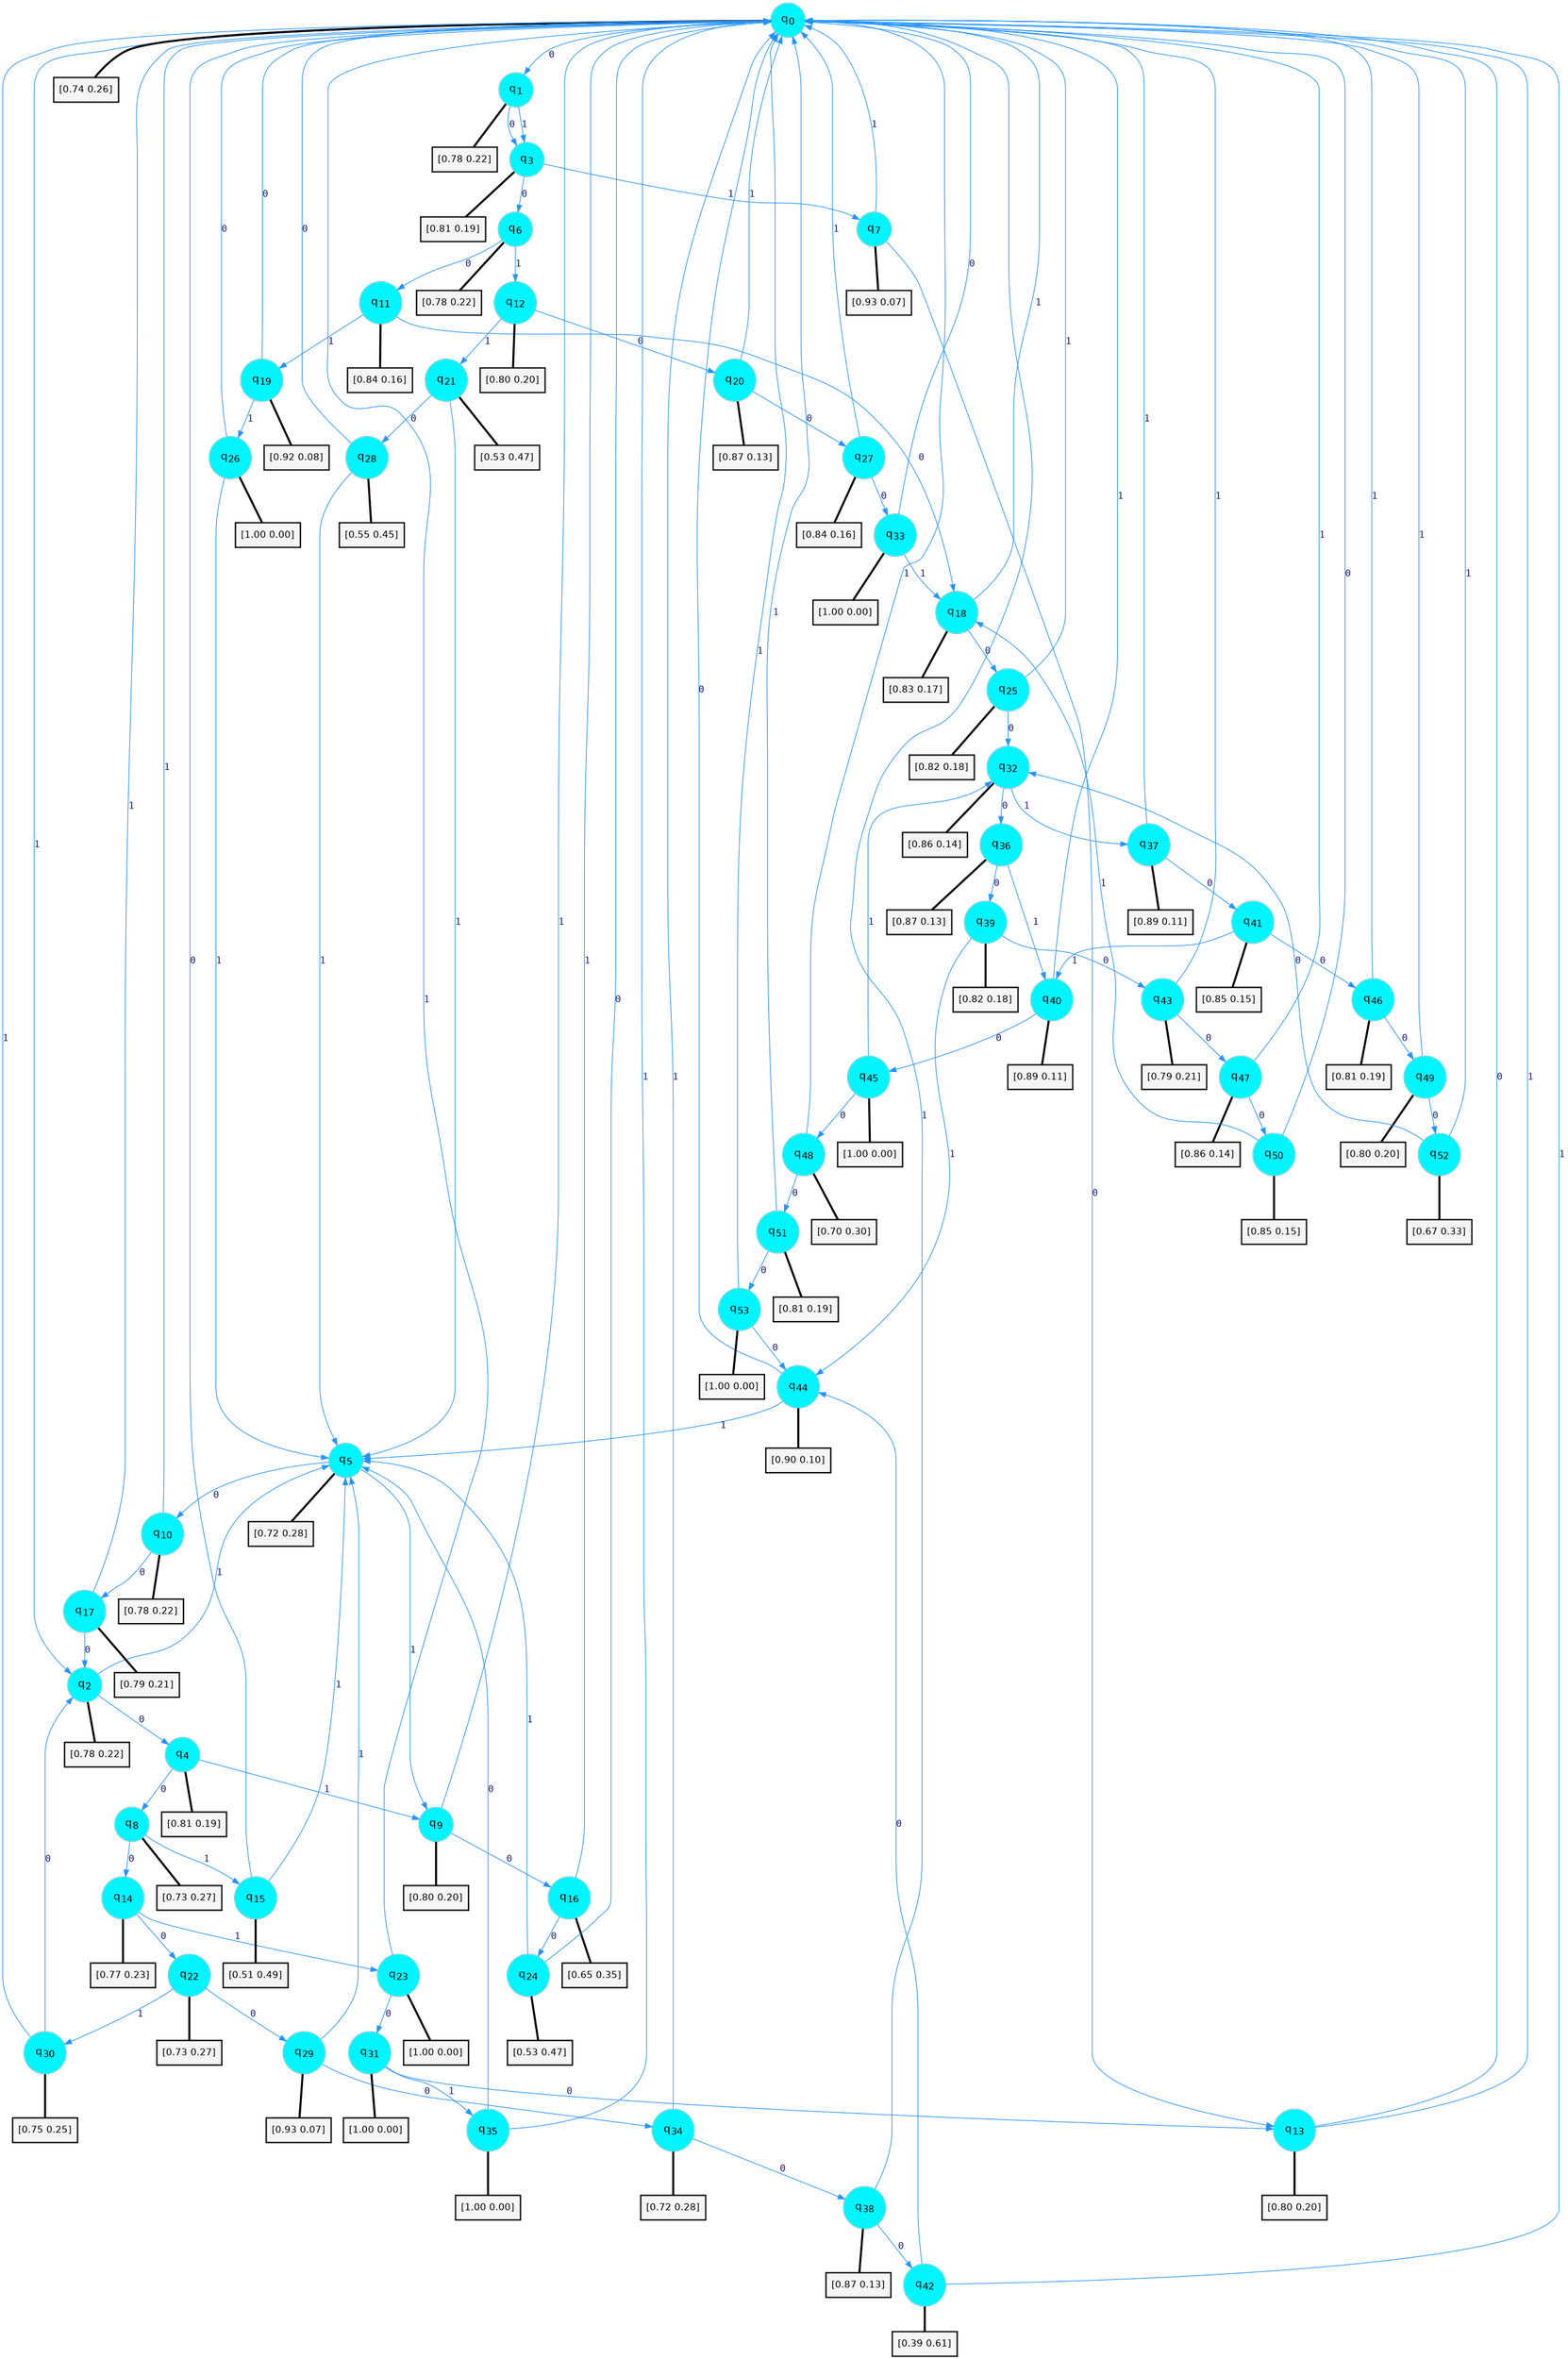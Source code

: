 digraph G {
graph [
bgcolor=transparent, dpi=300, rankdir=TD, size="40,25"];
node [
color=gray, fillcolor=turquoise1, fontcolor=black, fontname=Helvetica, fontsize=16, fontweight=bold, shape=circle, style=filled];
edge [
arrowsize=1, color=dodgerblue1, fontcolor=midnightblue, fontname=courier, fontweight=bold, penwidth=1, style=solid, weight=20];
0[label=<q<SUB>0</SUB>>];
1[label=<q<SUB>1</SUB>>];
2[label=<q<SUB>2</SUB>>];
3[label=<q<SUB>3</SUB>>];
4[label=<q<SUB>4</SUB>>];
5[label=<q<SUB>5</SUB>>];
6[label=<q<SUB>6</SUB>>];
7[label=<q<SUB>7</SUB>>];
8[label=<q<SUB>8</SUB>>];
9[label=<q<SUB>9</SUB>>];
10[label=<q<SUB>10</SUB>>];
11[label=<q<SUB>11</SUB>>];
12[label=<q<SUB>12</SUB>>];
13[label=<q<SUB>13</SUB>>];
14[label=<q<SUB>14</SUB>>];
15[label=<q<SUB>15</SUB>>];
16[label=<q<SUB>16</SUB>>];
17[label=<q<SUB>17</SUB>>];
18[label=<q<SUB>18</SUB>>];
19[label=<q<SUB>19</SUB>>];
20[label=<q<SUB>20</SUB>>];
21[label=<q<SUB>21</SUB>>];
22[label=<q<SUB>22</SUB>>];
23[label=<q<SUB>23</SUB>>];
24[label=<q<SUB>24</SUB>>];
25[label=<q<SUB>25</SUB>>];
26[label=<q<SUB>26</SUB>>];
27[label=<q<SUB>27</SUB>>];
28[label=<q<SUB>28</SUB>>];
29[label=<q<SUB>29</SUB>>];
30[label=<q<SUB>30</SUB>>];
31[label=<q<SUB>31</SUB>>];
32[label=<q<SUB>32</SUB>>];
33[label=<q<SUB>33</SUB>>];
34[label=<q<SUB>34</SUB>>];
35[label=<q<SUB>35</SUB>>];
36[label=<q<SUB>36</SUB>>];
37[label=<q<SUB>37</SUB>>];
38[label=<q<SUB>38</SUB>>];
39[label=<q<SUB>39</SUB>>];
40[label=<q<SUB>40</SUB>>];
41[label=<q<SUB>41</SUB>>];
42[label=<q<SUB>42</SUB>>];
43[label=<q<SUB>43</SUB>>];
44[label=<q<SUB>44</SUB>>];
45[label=<q<SUB>45</SUB>>];
46[label=<q<SUB>46</SUB>>];
47[label=<q<SUB>47</SUB>>];
48[label=<q<SUB>48</SUB>>];
49[label=<q<SUB>49</SUB>>];
50[label=<q<SUB>50</SUB>>];
51[label=<q<SUB>51</SUB>>];
52[label=<q<SUB>52</SUB>>];
53[label=<q<SUB>53</SUB>>];
54[label="[0.74 0.26]", shape=box,fontcolor=black, fontname=Helvetica, fontsize=14, penwidth=2, fillcolor=whitesmoke,color=black];
55[label="[0.78 0.22]", shape=box,fontcolor=black, fontname=Helvetica, fontsize=14, penwidth=2, fillcolor=whitesmoke,color=black];
56[label="[0.78 0.22]", shape=box,fontcolor=black, fontname=Helvetica, fontsize=14, penwidth=2, fillcolor=whitesmoke,color=black];
57[label="[0.81 0.19]", shape=box,fontcolor=black, fontname=Helvetica, fontsize=14, penwidth=2, fillcolor=whitesmoke,color=black];
58[label="[0.81 0.19]", shape=box,fontcolor=black, fontname=Helvetica, fontsize=14, penwidth=2, fillcolor=whitesmoke,color=black];
59[label="[0.72 0.28]", shape=box,fontcolor=black, fontname=Helvetica, fontsize=14, penwidth=2, fillcolor=whitesmoke,color=black];
60[label="[0.78 0.22]", shape=box,fontcolor=black, fontname=Helvetica, fontsize=14, penwidth=2, fillcolor=whitesmoke,color=black];
61[label="[0.93 0.07]", shape=box,fontcolor=black, fontname=Helvetica, fontsize=14, penwidth=2, fillcolor=whitesmoke,color=black];
62[label="[0.73 0.27]", shape=box,fontcolor=black, fontname=Helvetica, fontsize=14, penwidth=2, fillcolor=whitesmoke,color=black];
63[label="[0.80 0.20]", shape=box,fontcolor=black, fontname=Helvetica, fontsize=14, penwidth=2, fillcolor=whitesmoke,color=black];
64[label="[0.78 0.22]", shape=box,fontcolor=black, fontname=Helvetica, fontsize=14, penwidth=2, fillcolor=whitesmoke,color=black];
65[label="[0.84 0.16]", shape=box,fontcolor=black, fontname=Helvetica, fontsize=14, penwidth=2, fillcolor=whitesmoke,color=black];
66[label="[0.80 0.20]", shape=box,fontcolor=black, fontname=Helvetica, fontsize=14, penwidth=2, fillcolor=whitesmoke,color=black];
67[label="[0.80 0.20]", shape=box,fontcolor=black, fontname=Helvetica, fontsize=14, penwidth=2, fillcolor=whitesmoke,color=black];
68[label="[0.77 0.23]", shape=box,fontcolor=black, fontname=Helvetica, fontsize=14, penwidth=2, fillcolor=whitesmoke,color=black];
69[label="[0.51 0.49]", shape=box,fontcolor=black, fontname=Helvetica, fontsize=14, penwidth=2, fillcolor=whitesmoke,color=black];
70[label="[0.65 0.35]", shape=box,fontcolor=black, fontname=Helvetica, fontsize=14, penwidth=2, fillcolor=whitesmoke,color=black];
71[label="[0.79 0.21]", shape=box,fontcolor=black, fontname=Helvetica, fontsize=14, penwidth=2, fillcolor=whitesmoke,color=black];
72[label="[0.83 0.17]", shape=box,fontcolor=black, fontname=Helvetica, fontsize=14, penwidth=2, fillcolor=whitesmoke,color=black];
73[label="[0.92 0.08]", shape=box,fontcolor=black, fontname=Helvetica, fontsize=14, penwidth=2, fillcolor=whitesmoke,color=black];
74[label="[0.87 0.13]", shape=box,fontcolor=black, fontname=Helvetica, fontsize=14, penwidth=2, fillcolor=whitesmoke,color=black];
75[label="[0.53 0.47]", shape=box,fontcolor=black, fontname=Helvetica, fontsize=14, penwidth=2, fillcolor=whitesmoke,color=black];
76[label="[0.73 0.27]", shape=box,fontcolor=black, fontname=Helvetica, fontsize=14, penwidth=2, fillcolor=whitesmoke,color=black];
77[label="[1.00 0.00]", shape=box,fontcolor=black, fontname=Helvetica, fontsize=14, penwidth=2, fillcolor=whitesmoke,color=black];
78[label="[0.53 0.47]", shape=box,fontcolor=black, fontname=Helvetica, fontsize=14, penwidth=2, fillcolor=whitesmoke,color=black];
79[label="[0.82 0.18]", shape=box,fontcolor=black, fontname=Helvetica, fontsize=14, penwidth=2, fillcolor=whitesmoke,color=black];
80[label="[1.00 0.00]", shape=box,fontcolor=black, fontname=Helvetica, fontsize=14, penwidth=2, fillcolor=whitesmoke,color=black];
81[label="[0.84 0.16]", shape=box,fontcolor=black, fontname=Helvetica, fontsize=14, penwidth=2, fillcolor=whitesmoke,color=black];
82[label="[0.55 0.45]", shape=box,fontcolor=black, fontname=Helvetica, fontsize=14, penwidth=2, fillcolor=whitesmoke,color=black];
83[label="[0.93 0.07]", shape=box,fontcolor=black, fontname=Helvetica, fontsize=14, penwidth=2, fillcolor=whitesmoke,color=black];
84[label="[0.75 0.25]", shape=box,fontcolor=black, fontname=Helvetica, fontsize=14, penwidth=2, fillcolor=whitesmoke,color=black];
85[label="[1.00 0.00]", shape=box,fontcolor=black, fontname=Helvetica, fontsize=14, penwidth=2, fillcolor=whitesmoke,color=black];
86[label="[0.86 0.14]", shape=box,fontcolor=black, fontname=Helvetica, fontsize=14, penwidth=2, fillcolor=whitesmoke,color=black];
87[label="[1.00 0.00]", shape=box,fontcolor=black, fontname=Helvetica, fontsize=14, penwidth=2, fillcolor=whitesmoke,color=black];
88[label="[0.72 0.28]", shape=box,fontcolor=black, fontname=Helvetica, fontsize=14, penwidth=2, fillcolor=whitesmoke,color=black];
89[label="[1.00 0.00]", shape=box,fontcolor=black, fontname=Helvetica, fontsize=14, penwidth=2, fillcolor=whitesmoke,color=black];
90[label="[0.87 0.13]", shape=box,fontcolor=black, fontname=Helvetica, fontsize=14, penwidth=2, fillcolor=whitesmoke,color=black];
91[label="[0.89 0.11]", shape=box,fontcolor=black, fontname=Helvetica, fontsize=14, penwidth=2, fillcolor=whitesmoke,color=black];
92[label="[0.87 0.13]", shape=box,fontcolor=black, fontname=Helvetica, fontsize=14, penwidth=2, fillcolor=whitesmoke,color=black];
93[label="[0.82 0.18]", shape=box,fontcolor=black, fontname=Helvetica, fontsize=14, penwidth=2, fillcolor=whitesmoke,color=black];
94[label="[0.89 0.11]", shape=box,fontcolor=black, fontname=Helvetica, fontsize=14, penwidth=2, fillcolor=whitesmoke,color=black];
95[label="[0.85 0.15]", shape=box,fontcolor=black, fontname=Helvetica, fontsize=14, penwidth=2, fillcolor=whitesmoke,color=black];
96[label="[0.39 0.61]", shape=box,fontcolor=black, fontname=Helvetica, fontsize=14, penwidth=2, fillcolor=whitesmoke,color=black];
97[label="[0.79 0.21]", shape=box,fontcolor=black, fontname=Helvetica, fontsize=14, penwidth=2, fillcolor=whitesmoke,color=black];
98[label="[0.90 0.10]", shape=box,fontcolor=black, fontname=Helvetica, fontsize=14, penwidth=2, fillcolor=whitesmoke,color=black];
99[label="[1.00 0.00]", shape=box,fontcolor=black, fontname=Helvetica, fontsize=14, penwidth=2, fillcolor=whitesmoke,color=black];
100[label="[0.81 0.19]", shape=box,fontcolor=black, fontname=Helvetica, fontsize=14, penwidth=2, fillcolor=whitesmoke,color=black];
101[label="[0.86 0.14]", shape=box,fontcolor=black, fontname=Helvetica, fontsize=14, penwidth=2, fillcolor=whitesmoke,color=black];
102[label="[0.70 0.30]", shape=box,fontcolor=black, fontname=Helvetica, fontsize=14, penwidth=2, fillcolor=whitesmoke,color=black];
103[label="[0.80 0.20]", shape=box,fontcolor=black, fontname=Helvetica, fontsize=14, penwidth=2, fillcolor=whitesmoke,color=black];
104[label="[0.85 0.15]", shape=box,fontcolor=black, fontname=Helvetica, fontsize=14, penwidth=2, fillcolor=whitesmoke,color=black];
105[label="[0.81 0.19]", shape=box,fontcolor=black, fontname=Helvetica, fontsize=14, penwidth=2, fillcolor=whitesmoke,color=black];
106[label="[0.67 0.33]", shape=box,fontcolor=black, fontname=Helvetica, fontsize=14, penwidth=2, fillcolor=whitesmoke,color=black];
107[label="[1.00 0.00]", shape=box,fontcolor=black, fontname=Helvetica, fontsize=14, penwidth=2, fillcolor=whitesmoke,color=black];
0->1 [label=0];
0->2 [label=1];
0->54 [arrowhead=none, penwidth=3,color=black];
1->3 [label=0];
1->3 [label=1];
1->55 [arrowhead=none, penwidth=3,color=black];
2->4 [label=0];
2->5 [label=1];
2->56 [arrowhead=none, penwidth=3,color=black];
3->6 [label=0];
3->7 [label=1];
3->57 [arrowhead=none, penwidth=3,color=black];
4->8 [label=0];
4->9 [label=1];
4->58 [arrowhead=none, penwidth=3,color=black];
5->10 [label=0];
5->9 [label=1];
5->59 [arrowhead=none, penwidth=3,color=black];
6->11 [label=0];
6->12 [label=1];
6->60 [arrowhead=none, penwidth=3,color=black];
7->13 [label=0];
7->0 [label=1];
7->61 [arrowhead=none, penwidth=3,color=black];
8->14 [label=0];
8->15 [label=1];
8->62 [arrowhead=none, penwidth=3,color=black];
9->16 [label=0];
9->0 [label=1];
9->63 [arrowhead=none, penwidth=3,color=black];
10->17 [label=0];
10->0 [label=1];
10->64 [arrowhead=none, penwidth=3,color=black];
11->18 [label=0];
11->19 [label=1];
11->65 [arrowhead=none, penwidth=3,color=black];
12->20 [label=0];
12->21 [label=1];
12->66 [arrowhead=none, penwidth=3,color=black];
13->0 [label=0];
13->0 [label=1];
13->67 [arrowhead=none, penwidth=3,color=black];
14->22 [label=0];
14->23 [label=1];
14->68 [arrowhead=none, penwidth=3,color=black];
15->0 [label=0];
15->5 [label=1];
15->69 [arrowhead=none, penwidth=3,color=black];
16->24 [label=0];
16->0 [label=1];
16->70 [arrowhead=none, penwidth=3,color=black];
17->2 [label=0];
17->0 [label=1];
17->71 [arrowhead=none, penwidth=3,color=black];
18->25 [label=0];
18->0 [label=1];
18->72 [arrowhead=none, penwidth=3,color=black];
19->0 [label=0];
19->26 [label=1];
19->73 [arrowhead=none, penwidth=3,color=black];
20->27 [label=0];
20->0 [label=1];
20->74 [arrowhead=none, penwidth=3,color=black];
21->28 [label=0];
21->5 [label=1];
21->75 [arrowhead=none, penwidth=3,color=black];
22->29 [label=0];
22->30 [label=1];
22->76 [arrowhead=none, penwidth=3,color=black];
23->31 [label=0];
23->0 [label=1];
23->77 [arrowhead=none, penwidth=3,color=black];
24->0 [label=0];
24->5 [label=1];
24->78 [arrowhead=none, penwidth=3,color=black];
25->32 [label=0];
25->0 [label=1];
25->79 [arrowhead=none, penwidth=3,color=black];
26->0 [label=0];
26->5 [label=1];
26->80 [arrowhead=none, penwidth=3,color=black];
27->33 [label=0];
27->0 [label=1];
27->81 [arrowhead=none, penwidth=3,color=black];
28->0 [label=0];
28->5 [label=1];
28->82 [arrowhead=none, penwidth=3,color=black];
29->34 [label=0];
29->5 [label=1];
29->83 [arrowhead=none, penwidth=3,color=black];
30->2 [label=0];
30->0 [label=1];
30->84 [arrowhead=none, penwidth=3,color=black];
31->13 [label=0];
31->35 [label=1];
31->85 [arrowhead=none, penwidth=3,color=black];
32->36 [label=0];
32->37 [label=1];
32->86 [arrowhead=none, penwidth=3,color=black];
33->0 [label=0];
33->18 [label=1];
33->87 [arrowhead=none, penwidth=3,color=black];
34->38 [label=0];
34->0 [label=1];
34->88 [arrowhead=none, penwidth=3,color=black];
35->5 [label=0];
35->0 [label=1];
35->89 [arrowhead=none, penwidth=3,color=black];
36->39 [label=0];
36->40 [label=1];
36->90 [arrowhead=none, penwidth=3,color=black];
37->41 [label=0];
37->0 [label=1];
37->91 [arrowhead=none, penwidth=3,color=black];
38->42 [label=0];
38->0 [label=1];
38->92 [arrowhead=none, penwidth=3,color=black];
39->43 [label=0];
39->44 [label=1];
39->93 [arrowhead=none, penwidth=3,color=black];
40->45 [label=0];
40->0 [label=1];
40->94 [arrowhead=none, penwidth=3,color=black];
41->46 [label=0];
41->40 [label=1];
41->95 [arrowhead=none, penwidth=3,color=black];
42->44 [label=0];
42->0 [label=1];
42->96 [arrowhead=none, penwidth=3,color=black];
43->47 [label=0];
43->0 [label=1];
43->97 [arrowhead=none, penwidth=3,color=black];
44->0 [label=0];
44->5 [label=1];
44->98 [arrowhead=none, penwidth=3,color=black];
45->48 [label=0];
45->32 [label=1];
45->99 [arrowhead=none, penwidth=3,color=black];
46->49 [label=0];
46->0 [label=1];
46->100 [arrowhead=none, penwidth=3,color=black];
47->50 [label=0];
47->0 [label=1];
47->101 [arrowhead=none, penwidth=3,color=black];
48->51 [label=0];
48->0 [label=1];
48->102 [arrowhead=none, penwidth=3,color=black];
49->52 [label=0];
49->0 [label=1];
49->103 [arrowhead=none, penwidth=3,color=black];
50->0 [label=0];
50->18 [label=1];
50->104 [arrowhead=none, penwidth=3,color=black];
51->53 [label=0];
51->0 [label=1];
51->105 [arrowhead=none, penwidth=3,color=black];
52->32 [label=0];
52->0 [label=1];
52->106 [arrowhead=none, penwidth=3,color=black];
53->44 [label=0];
53->0 [label=1];
53->107 [arrowhead=none, penwidth=3,color=black];
}
